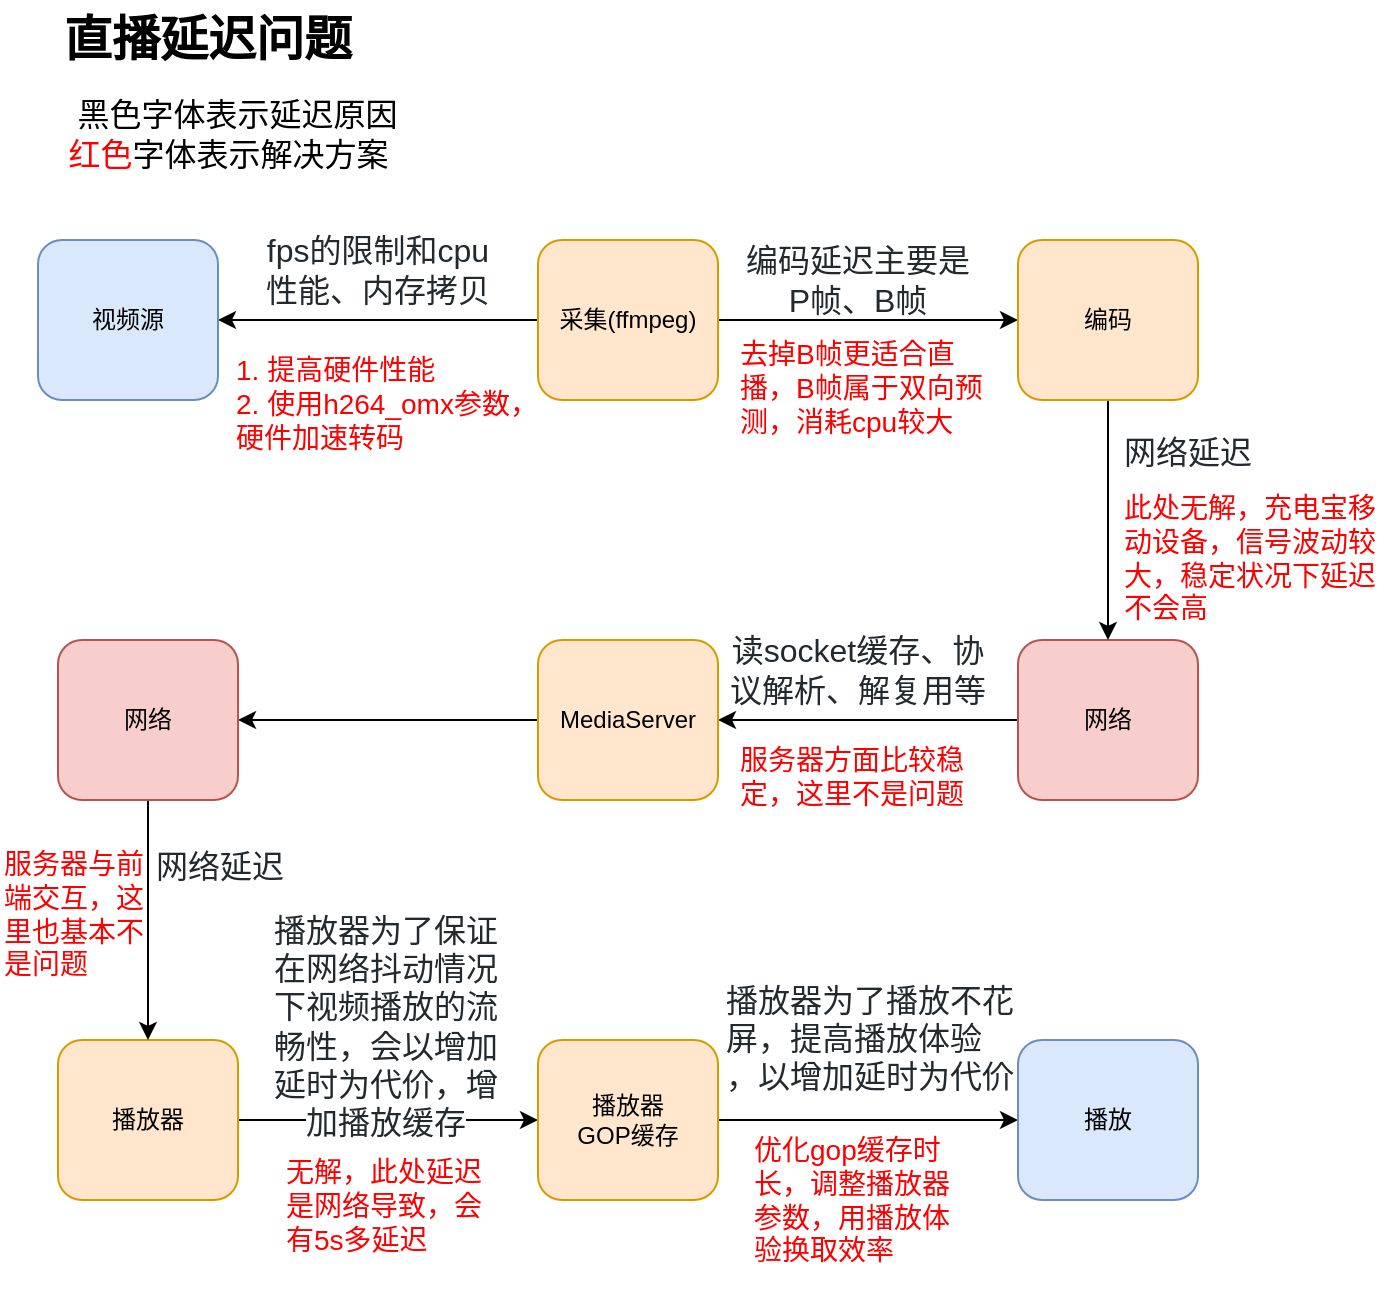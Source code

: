 <mxfile version="14.8.5" type="github">
  <diagram id="SnPkR0ZWW0URxlmu3m2-" name="第 1 页">
    <mxGraphModel dx="941" dy="592" grid="0" gridSize="10" guides="1" tooltips="1" connect="1" arrows="1" fold="1" page="1" pageScale="1" pageWidth="827" pageHeight="1169" math="0" shadow="0">
      <root>
        <mxCell id="0" />
        <mxCell id="1" parent="0" />
        <mxCell id="dcwNl6AW-Zd0qtKCPymt-13" style="edgeStyle=orthogonalEdgeStyle;rounded=0;orthogonalLoop=1;jettySize=auto;html=1;entryX=1;entryY=0.5;entryDx=0;entryDy=0;" edge="1" parent="1" source="dcwNl6AW-Zd0qtKCPymt-1" target="dcwNl6AW-Zd0qtKCPymt-3">
          <mxGeometry relative="1" as="geometry" />
        </mxCell>
        <mxCell id="dcwNl6AW-Zd0qtKCPymt-26" style="edgeStyle=orthogonalEdgeStyle;rounded=0;orthogonalLoop=1;jettySize=auto;html=1;entryX=0;entryY=0.5;entryDx=0;entryDy=0;" edge="1" parent="1" source="dcwNl6AW-Zd0qtKCPymt-1" target="dcwNl6AW-Zd0qtKCPymt-25">
          <mxGeometry relative="1" as="geometry" />
        </mxCell>
        <mxCell id="dcwNl6AW-Zd0qtKCPymt-1" value="采集(ffmpeg)" style="rounded=1;whiteSpace=wrap;html=1;fillColor=#ffe6cc;strokeColor=#d79b00;" vertex="1" parent="1">
          <mxGeometry x="280" y="240" width="90" height="80" as="geometry" />
        </mxCell>
        <mxCell id="dcwNl6AW-Zd0qtKCPymt-3" value="视频源" style="rounded=1;whiteSpace=wrap;html=1;fillColor=#dae8fc;strokeColor=#6c8ebf;" vertex="1" parent="1">
          <mxGeometry x="30" y="240" width="90" height="80" as="geometry" />
        </mxCell>
        <mxCell id="dcwNl6AW-Zd0qtKCPymt-29" style="edgeStyle=orthogonalEdgeStyle;rounded=0;orthogonalLoop=1;jettySize=auto;html=1;entryX=1;entryY=0.5;entryDx=0;entryDy=0;" edge="1" parent="1" source="dcwNl6AW-Zd0qtKCPymt-6" target="dcwNl6AW-Zd0qtKCPymt-7">
          <mxGeometry relative="1" as="geometry" />
        </mxCell>
        <mxCell id="dcwNl6AW-Zd0qtKCPymt-6" value="网络" style="rounded=1;whiteSpace=wrap;html=1;fillColor=#f8cecc;strokeColor=#b85450;" vertex="1" parent="1">
          <mxGeometry x="520" y="440" width="90" height="80" as="geometry" />
        </mxCell>
        <mxCell id="dcwNl6AW-Zd0qtKCPymt-32" style="edgeStyle=orthogonalEdgeStyle;rounded=0;orthogonalLoop=1;jettySize=auto;html=1;entryX=1;entryY=0.5;entryDx=0;entryDy=0;" edge="1" parent="1" source="dcwNl6AW-Zd0qtKCPymt-7" target="dcwNl6AW-Zd0qtKCPymt-31">
          <mxGeometry relative="1" as="geometry" />
        </mxCell>
        <mxCell id="dcwNl6AW-Zd0qtKCPymt-7" value="MediaServer" style="rounded=1;whiteSpace=wrap;html=1;fillColor=#ffe6cc;strokeColor=#d79b00;" vertex="1" parent="1">
          <mxGeometry x="280" y="440" width="90" height="80" as="geometry" />
        </mxCell>
        <mxCell id="dcwNl6AW-Zd0qtKCPymt-37" style="edgeStyle=orthogonalEdgeStyle;rounded=0;orthogonalLoop=1;jettySize=auto;html=1;entryX=0;entryY=0.5;entryDx=0;entryDy=0;" edge="1" parent="1" source="dcwNl6AW-Zd0qtKCPymt-8" target="dcwNl6AW-Zd0qtKCPymt-11">
          <mxGeometry relative="1" as="geometry" />
        </mxCell>
        <mxCell id="dcwNl6AW-Zd0qtKCPymt-8" value="播放器" style="rounded=1;whiteSpace=wrap;html=1;fillColor=#ffe6cc;strokeColor=#d79b00;" vertex="1" parent="1">
          <mxGeometry x="40" y="640" width="90" height="80" as="geometry" />
        </mxCell>
        <mxCell id="dcwNl6AW-Zd0qtKCPymt-39" style="edgeStyle=orthogonalEdgeStyle;rounded=0;orthogonalLoop=1;jettySize=auto;html=1;" edge="1" parent="1" source="dcwNl6AW-Zd0qtKCPymt-11">
          <mxGeometry relative="1" as="geometry">
            <mxPoint x="520" y="680" as="targetPoint" />
          </mxGeometry>
        </mxCell>
        <mxCell id="dcwNl6AW-Zd0qtKCPymt-11" value="播放器&lt;br&gt;GOP缓存" style="rounded=1;whiteSpace=wrap;html=1;fillColor=#ffe6cc;strokeColor=#d79b00;" vertex="1" parent="1">
          <mxGeometry x="280" y="640" width="90" height="80" as="geometry" />
        </mxCell>
        <mxCell id="dcwNl6AW-Zd0qtKCPymt-24" value="&lt;span style=&quot;font-size: 16px ; color: rgb(36 , 41 , 46) ; font-family: , &amp;#34;blinkmacsystemfont&amp;#34; , &amp;#34;segoe ui&amp;#34; , &amp;#34;helvetica&amp;#34; , &amp;#34;arial&amp;#34; , sans-serif , &amp;#34;apple color emoji&amp;#34; , &amp;#34;segoe ui emoji&amp;#34; ; background-color: rgb(255 , 255 , 255)&quot;&gt;fps的限制和cpu性能、内存拷贝&lt;/span&gt;" style="text;html=1;strokeColor=none;fillColor=none;align=center;verticalAlign=middle;whiteSpace=wrap;rounded=0;" vertex="1" parent="1">
          <mxGeometry x="140" y="240" width="120" height="30" as="geometry" />
        </mxCell>
        <mxCell id="dcwNl6AW-Zd0qtKCPymt-28" style="edgeStyle=orthogonalEdgeStyle;rounded=0;orthogonalLoop=1;jettySize=auto;html=1;entryX=0.5;entryY=0;entryDx=0;entryDy=0;" edge="1" parent="1" source="dcwNl6AW-Zd0qtKCPymt-25" target="dcwNl6AW-Zd0qtKCPymt-6">
          <mxGeometry relative="1" as="geometry" />
        </mxCell>
        <mxCell id="dcwNl6AW-Zd0qtKCPymt-25" value="编码" style="rounded=1;whiteSpace=wrap;html=1;fillColor=#ffe6cc;strokeColor=#d79b00;" vertex="1" parent="1">
          <mxGeometry x="520" y="240" width="90" height="80" as="geometry" />
        </mxCell>
        <mxCell id="dcwNl6AW-Zd0qtKCPymt-27" value="&lt;font color=&quot;#24292e&quot; size=&quot;3&quot;&gt;&lt;span style=&quot;background-color: rgb(255 , 255 , 255)&quot;&gt;编码延迟主要是P帧、B帧&lt;/span&gt;&lt;/font&gt;" style="text;html=1;strokeColor=none;fillColor=none;align=center;verticalAlign=middle;whiteSpace=wrap;rounded=0;" vertex="1" parent="1">
          <mxGeometry x="380" y="245" width="120" height="30" as="geometry" />
        </mxCell>
        <mxCell id="dcwNl6AW-Zd0qtKCPymt-30" value="&lt;span style=&quot;font-size: 16px ; color: rgb(36 , 41 , 46) ; font-family: , &amp;#34;blinkmacsystemfont&amp;#34; , &amp;#34;segoe ui&amp;#34; , &amp;#34;helvetica&amp;#34; , &amp;#34;arial&amp;#34; , sans-serif , &amp;#34;apple color emoji&amp;#34; , &amp;#34;segoe ui emoji&amp;#34; ; background-color: rgb(255 , 255 , 255)&quot;&gt;读socket缓存、协议解析、解复用等&lt;/span&gt;" style="text;html=1;strokeColor=none;fillColor=none;align=center;verticalAlign=middle;whiteSpace=wrap;rounded=0;" vertex="1" parent="1">
          <mxGeometry x="370" y="440" width="140" height="30" as="geometry" />
        </mxCell>
        <mxCell id="dcwNl6AW-Zd0qtKCPymt-33" style="edgeStyle=orthogonalEdgeStyle;rounded=0;orthogonalLoop=1;jettySize=auto;html=1;entryX=0.5;entryY=0;entryDx=0;entryDy=0;" edge="1" parent="1" source="dcwNl6AW-Zd0qtKCPymt-31" target="dcwNl6AW-Zd0qtKCPymt-8">
          <mxGeometry relative="1" as="geometry" />
        </mxCell>
        <mxCell id="dcwNl6AW-Zd0qtKCPymt-31" value="网络" style="rounded=1;whiteSpace=wrap;html=1;fillColor=#f8cecc;strokeColor=#b85450;" vertex="1" parent="1">
          <mxGeometry x="40" y="440" width="90" height="80" as="geometry" />
        </mxCell>
        <mxCell id="dcwNl6AW-Zd0qtKCPymt-35" value="&lt;font color=&quot;#24292e&quot; size=&quot;3&quot;&gt;&lt;span style=&quot;background-color: rgb(255 , 255 , 255)&quot;&gt;网络延迟&lt;/span&gt;&lt;/font&gt;" style="text;html=1;strokeColor=none;fillColor=none;align=center;verticalAlign=middle;whiteSpace=wrap;rounded=0;" vertex="1" parent="1">
          <mxGeometry x="86" y="538" width="70" height="29" as="geometry" />
        </mxCell>
        <mxCell id="dcwNl6AW-Zd0qtKCPymt-36" value="&lt;font color=&quot;#24292e&quot; size=&quot;3&quot;&gt;&lt;span style=&quot;background-color: rgb(255 , 255 , 255)&quot;&gt;网络延迟&lt;/span&gt;&lt;/font&gt;" style="text;html=1;strokeColor=none;fillColor=none;align=center;verticalAlign=middle;whiteSpace=wrap;rounded=0;" vertex="1" parent="1">
          <mxGeometry x="535" y="331" width="140" height="30" as="geometry" />
        </mxCell>
        <mxCell id="dcwNl6AW-Zd0qtKCPymt-40" value="&lt;font color=&quot;#24292e&quot; size=&quot;3&quot;&gt;&lt;span style=&quot;background-color: rgb(255 , 255 , 255)&quot;&gt;播放器为了播放不花屏，&lt;/span&gt;&lt;/font&gt;&lt;span style=&quot;font-size: 16px ; color: rgb(36 , 41 , 46) ; font-family: , &amp;#34;blinkmacsystemfont&amp;#34; , &amp;#34;segoe ui&amp;#34; , &amp;#34;helvetica&amp;#34; , &amp;#34;arial&amp;#34; , sans-serif , &amp;#34;apple color emoji&amp;#34; , &amp;#34;segoe ui emoji&amp;#34; ; background-color: rgb(255 , 255 , 255)&quot;&gt;提高播放体验&lt;/span&gt;&lt;font color=&quot;#24292e&quot; size=&quot;3&quot;&gt;&lt;span style=&quot;background-color: rgb(255 , 255 , 255)&quot;&gt;&lt;br&gt;，&lt;/span&gt;&lt;/font&gt;&lt;span style=&quot;font-size: 16px ; color: rgb(36 , 41 , 46) ; font-family: , &amp;#34;blinkmacsystemfont&amp;#34; , &amp;#34;segoe ui&amp;#34; , &amp;#34;helvetica&amp;#34; , &amp;#34;arial&amp;#34; , sans-serif , &amp;#34;apple color emoji&amp;#34; , &amp;#34;segoe ui emoji&amp;#34; ; background-color: rgb(255 , 255 , 255)&quot;&gt;以增加延时为代价&lt;/span&gt;" style="text;html=1;strokeColor=none;fillColor=none;align=left;verticalAlign=middle;whiteSpace=wrap;rounded=0;" vertex="1" parent="1">
          <mxGeometry x="372" y="587" width="156" height="103" as="geometry" />
        </mxCell>
        <mxCell id="dcwNl6AW-Zd0qtKCPymt-42" value="播放" style="rounded=1;whiteSpace=wrap;html=1;fillColor=#dae8fc;strokeColor=#6c8ebf;" vertex="1" parent="1">
          <mxGeometry x="520" y="640" width="90" height="80" as="geometry" />
        </mxCell>
        <mxCell id="dcwNl6AW-Zd0qtKCPymt-45" value="&lt;b&gt;&lt;font style=&quot;font-size: 24px&quot;&gt;直播延迟问题&lt;/font&gt;&lt;/b&gt;" style="text;html=1;strokeColor=none;fillColor=none;align=center;verticalAlign=middle;whiteSpace=wrap;rounded=0;" vertex="1" parent="1">
          <mxGeometry x="40" y="120" width="150" height="40" as="geometry" />
        </mxCell>
        <mxCell id="dcwNl6AW-Zd0qtKCPymt-46" value="&lt;font color=&quot;#ff0000&quot; style=&quot;font-size: 14px&quot;&gt;1. 提高硬件性能&lt;br&gt;2. 使用h264_omx参数，硬件加速转码&lt;/font&gt;&lt;font color=&quot;#ff0000&quot; style=&quot;font-size: 14px&quot;&gt;&lt;br&gt;&lt;/font&gt;" style="text;html=1;strokeColor=none;fillColor=none;align=left;verticalAlign=middle;whiteSpace=wrap;rounded=0;" vertex="1" parent="1">
          <mxGeometry x="127" y="284" width="153" height="75" as="geometry" />
        </mxCell>
        <mxCell id="dcwNl6AW-Zd0qtKCPymt-47" value="&lt;font color=&quot;#ff0000&quot; style=&quot;font-size: 14px&quot;&gt;去掉B帧更适合直播，&lt;/font&gt;&lt;span style=&quot;color: rgb(255 , 0 , 0) ; font-size: 14px&quot;&gt;B帧属于双向预测，消耗cpu较大&lt;/span&gt;&lt;font color=&quot;#ff0000&quot; style=&quot;font-size: 14px&quot;&gt;&lt;br&gt;&lt;/font&gt;" style="text;html=1;strokeColor=none;fillColor=none;align=left;verticalAlign=middle;whiteSpace=wrap;rounded=0;" vertex="1" parent="1">
          <mxGeometry x="378.5" y="270" width="133" height="87" as="geometry" />
        </mxCell>
        <mxCell id="dcwNl6AW-Zd0qtKCPymt-48" value="&lt;font color=&quot;#ff0000&quot; style=&quot;font-size: 14px&quot;&gt;服务器方面比较稳定，这里不是问题&lt;br&gt;&lt;/font&gt;" style="text;html=1;strokeColor=none;fillColor=none;align=left;verticalAlign=middle;whiteSpace=wrap;rounded=0;" vertex="1" parent="1">
          <mxGeometry x="378.5" y="464" width="133" height="87" as="geometry" />
        </mxCell>
        <mxCell id="dcwNl6AW-Zd0qtKCPymt-49" value="&lt;font color=&quot;#ff0000&quot; style=&quot;font-size: 14px&quot;&gt;此处无解，充电宝移动设备，信号波动较大，稳定状况下延迟不会高&lt;br&gt;&lt;/font&gt;" style="text;html=1;strokeColor=none;fillColor=none;align=left;verticalAlign=middle;whiteSpace=wrap;rounded=0;" vertex="1" parent="1">
          <mxGeometry x="571" y="355" width="133" height="87" as="geometry" />
        </mxCell>
        <mxCell id="dcwNl6AW-Zd0qtKCPymt-51" value="&lt;font color=&quot;#ff0000&quot; style=&quot;font-size: 14px&quot;&gt;服务器与前端交互，这里也基本不是问题&lt;br&gt;&lt;/font&gt;" style="text;html=1;strokeColor=none;fillColor=none;align=left;verticalAlign=middle;whiteSpace=wrap;rounded=0;" vertex="1" parent="1">
          <mxGeometry x="11" y="522" width="82" height="109" as="geometry" />
        </mxCell>
        <mxCell id="dcwNl6AW-Zd0qtKCPymt-52" value="&lt;div style=&quot;text-align: left&quot;&gt;&lt;span style=&quot;font-size: medium&quot;&gt;&amp;nbsp;黑色字体表示延迟原因&lt;/span&gt;&lt;br&gt;&lt;/div&gt;&lt;div style=&quot;text-align: left&quot;&gt;&lt;font size=&quot;3&quot;&gt;&lt;font color=&quot;#ff0000&quot;&gt;红色&lt;/font&gt;字体表示解决方案&lt;/font&gt;&lt;/div&gt;" style="text;html=1;strokeColor=none;fillColor=none;align=center;verticalAlign=middle;whiteSpace=wrap;rounded=0;" vertex="1" parent="1">
          <mxGeometry x="38" y="160" width="179" height="54" as="geometry" />
        </mxCell>
        <mxCell id="dcwNl6AW-Zd0qtKCPymt-54" value="&lt;span style=&quot;font-size: 16px ; color: rgb(36 , 41 , 46) ; font-family: , &amp;#34;blinkmacsystemfont&amp;#34; , &amp;#34;segoe ui&amp;#34; , &amp;#34;helvetica&amp;#34; , &amp;#34;arial&amp;#34; , sans-serif , &amp;#34;apple color emoji&amp;#34; , &amp;#34;segoe ui emoji&amp;#34; ; background-color: rgb(255 , 255 , 255)&quot;&gt;播放器为了保证在网络抖动情况下视频播放的流畅性，会以增加延时为代价，增加播放缓存&lt;/span&gt;" style="text;html=1;strokeColor=none;fillColor=none;align=center;verticalAlign=middle;whiteSpace=wrap;rounded=0;" vertex="1" parent="1">
          <mxGeometry x="144.5" y="606" width="118" height="54" as="geometry" />
        </mxCell>
        <mxCell id="dcwNl6AW-Zd0qtKCPymt-55" value="&lt;font color=&quot;#ff0000&quot; style=&quot;font-size: 14px&quot;&gt;无解，此处延迟是网络导致，会有5s多延迟&lt;br&gt;&lt;/font&gt;" style="text;html=1;strokeColor=none;fillColor=none;align=left;verticalAlign=middle;whiteSpace=wrap;rounded=0;" vertex="1" parent="1">
          <mxGeometry x="152" y="676" width="109" height="94" as="geometry" />
        </mxCell>
        <mxCell id="dcwNl6AW-Zd0qtKCPymt-56" value="&lt;font color=&quot;#ff0000&quot; style=&quot;font-size: 14px&quot;&gt;优化gop缓存时长，调整播放器参数，用播放体验换取效率&lt;br&gt;&lt;/font&gt;" style="text;html=1;strokeColor=none;fillColor=none;align=left;verticalAlign=middle;whiteSpace=wrap;rounded=0;" vertex="1" parent="1">
          <mxGeometry x="385.5" y="673" width="109" height="94" as="geometry" />
        </mxCell>
      </root>
    </mxGraphModel>
  </diagram>
</mxfile>
